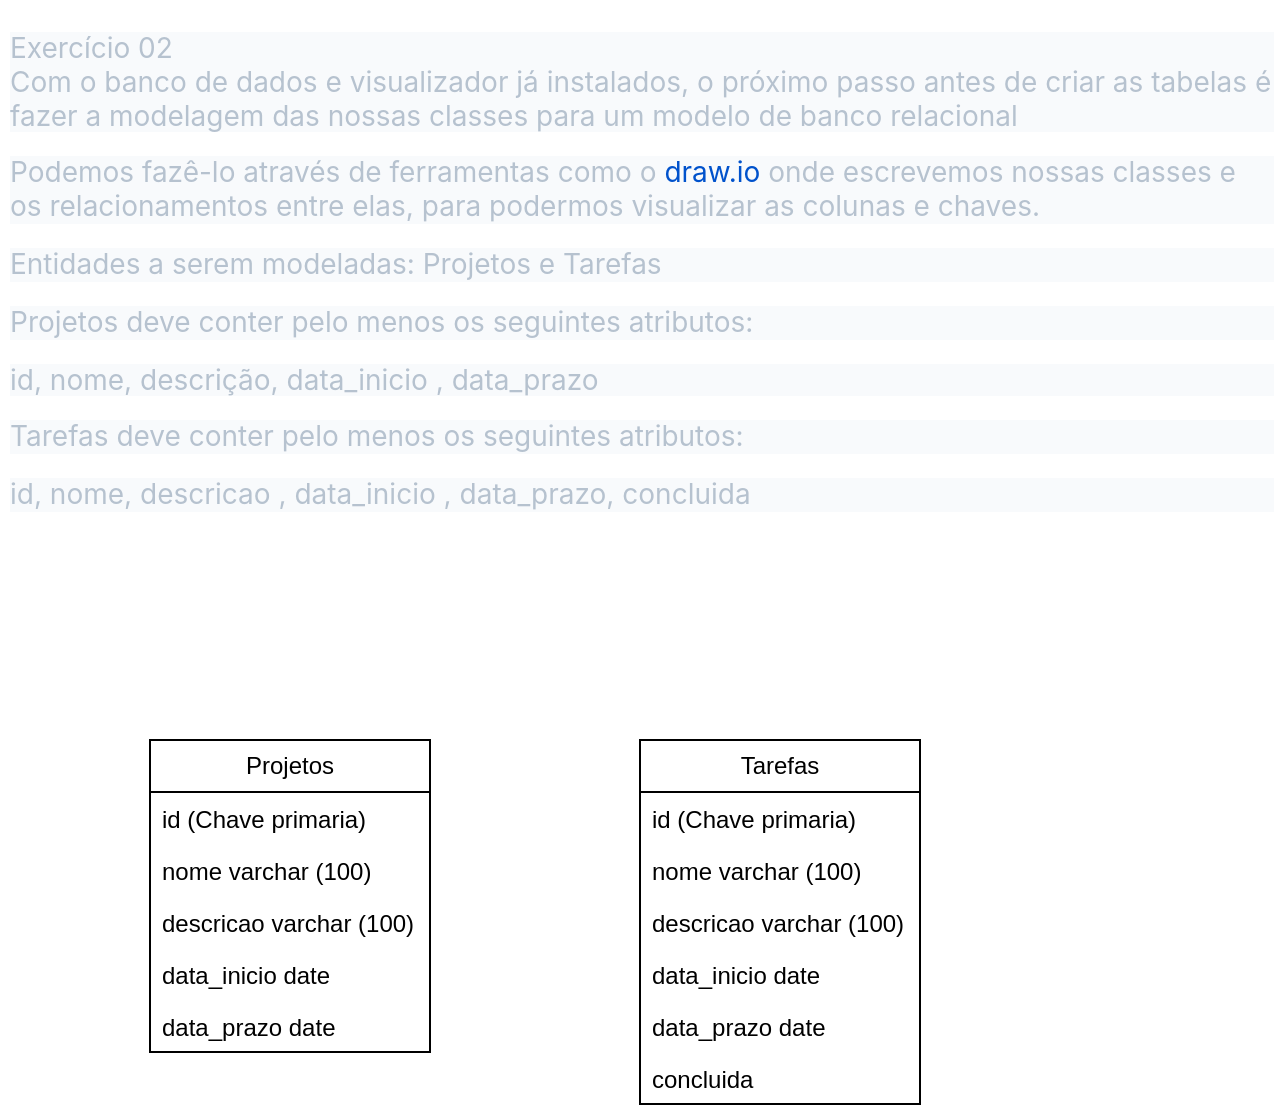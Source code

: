 <mxfile version="21.2.8" type="device">
  <diagram name="Page-1" id="jvJRQ-WAPBSgkZ7VpC8o">
    <mxGraphModel dx="614" dy="740" grid="1" gridSize="10" guides="1" tooltips="1" connect="1" arrows="1" fold="1" page="1" pageScale="1" pageWidth="850" pageHeight="1100" math="0" shadow="0">
      <root>
        <mxCell id="0" />
        <mxCell id="1" parent="0" />
        <mxCell id="bYaYgHfAa9LIXrY7jKHO-1" value="Projetos" style="swimlane;fontStyle=0;childLayout=stackLayout;horizontal=1;startSize=26;fillColor=none;horizontalStack=0;resizeParent=1;resizeParentMax=0;resizeLast=0;collapsible=1;marginBottom=0;whiteSpace=wrap;html=1;" vertex="1" parent="1">
          <mxGeometry x="180" y="400" width="140" height="156" as="geometry" />
        </mxCell>
        <mxCell id="bYaYgHfAa9LIXrY7jKHO-2" value="id (Chave primaria)" style="text;strokeColor=none;fillColor=none;align=left;verticalAlign=top;spacingLeft=4;spacingRight=4;overflow=hidden;rotatable=0;points=[[0,0.5],[1,0.5]];portConstraint=eastwest;whiteSpace=wrap;html=1;" vertex="1" parent="bYaYgHfAa9LIXrY7jKHO-1">
          <mxGeometry y="26" width="140" height="26" as="geometry" />
        </mxCell>
        <mxCell id="bYaYgHfAa9LIXrY7jKHO-11" value="nome varchar (100)" style="text;strokeColor=none;fillColor=none;align=left;verticalAlign=top;spacingLeft=4;spacingRight=4;overflow=hidden;rotatable=0;points=[[0,0.5],[1,0.5]];portConstraint=eastwest;whiteSpace=wrap;html=1;" vertex="1" parent="bYaYgHfAa9LIXrY7jKHO-1">
          <mxGeometry y="52" width="140" height="26" as="geometry" />
        </mxCell>
        <mxCell id="bYaYgHfAa9LIXrY7jKHO-13" value="descricao varchar (100)" style="text;strokeColor=none;fillColor=none;align=left;verticalAlign=top;spacingLeft=4;spacingRight=4;overflow=hidden;rotatable=0;points=[[0,0.5],[1,0.5]];portConstraint=eastwest;whiteSpace=wrap;html=1;" vertex="1" parent="bYaYgHfAa9LIXrY7jKHO-1">
          <mxGeometry y="78" width="140" height="26" as="geometry" />
        </mxCell>
        <mxCell id="bYaYgHfAa9LIXrY7jKHO-12" value="data_inicio date" style="text;strokeColor=none;fillColor=none;align=left;verticalAlign=top;spacingLeft=4;spacingRight=4;overflow=hidden;rotatable=0;points=[[0,0.5],[1,0.5]];portConstraint=eastwest;whiteSpace=wrap;html=1;" vertex="1" parent="bYaYgHfAa9LIXrY7jKHO-1">
          <mxGeometry y="104" width="140" height="26" as="geometry" />
        </mxCell>
        <mxCell id="bYaYgHfAa9LIXrY7jKHO-3" value="data_prazo date" style="text;strokeColor=none;fillColor=none;align=left;verticalAlign=top;spacingLeft=4;spacingRight=4;overflow=hidden;rotatable=0;points=[[0,0.5],[1,0.5]];portConstraint=eastwest;whiteSpace=wrap;html=1;" vertex="1" parent="bYaYgHfAa9LIXrY7jKHO-1">
          <mxGeometry y="130" width="140" height="26" as="geometry" />
        </mxCell>
        <mxCell id="bYaYgHfAa9LIXrY7jKHO-9" value="&lt;h1&gt;&lt;p style=&quot;margin: 0px; color: rgb(182, 194, 207); font-family: -apple-system, BlinkMacSystemFont, &amp;quot;Segoe UI&amp;quot;, Roboto, &amp;quot;Noto Sans&amp;quot;, Ubuntu, &amp;quot;Droid Sans&amp;quot;, &amp;quot;Helvetica Neue&amp;quot;, sans-serif; font-size: 14px; font-weight: 400; background-color: rgba(161, 189, 217, 0.08);&quot; dir=&quot;auto&quot;&gt;Exercício 02&lt;/p&gt;&lt;p style=&quot;margin: 0px; color: rgb(182, 194, 207); font-family: -apple-system, BlinkMacSystemFont, &amp;quot;Segoe UI&amp;quot;, Roboto, &amp;quot;Noto Sans&amp;quot;, Ubuntu, &amp;quot;Droid Sans&amp;quot;, &amp;quot;Helvetica Neue&amp;quot;, sans-serif; font-size: 14px; font-weight: 400; background-color: rgba(161, 189, 217, 0.08);&quot; dir=&quot;auto&quot;&gt;Com o banco de dados e visualizador já instalados, o próximo passo antes de criar as tabelas é fazer a modelagem das nossas classes para um modelo de banco relacional&lt;/p&gt;&lt;p style=&quot;margin: 12px 0px 0px; color: rgb(182, 194, 207); font-family: -apple-system, BlinkMacSystemFont, &amp;quot;Segoe UI&amp;quot;, Roboto, &amp;quot;Noto Sans&amp;quot;, Ubuntu, &amp;quot;Droid Sans&amp;quot;, &amp;quot;Helvetica Neue&amp;quot;, sans-serif; font-size: 14px; font-weight: 400; background-color: rgba(161, 189, 217, 0.08);&quot; dir=&quot;auto&quot;&gt;Podemos fazê-lo através de ferramentas como o&amp;nbsp;&lt;a style=&quot;background-color: initial; color: var(--ds-link,#0052cc); text-decoration-line: none;&quot; rel=&quot;noreferrer ugc nofollow&quot; target=&quot;_blank&quot; title=&quot;‌&quot; href=&quot;http://draw.io/&quot;&gt;draw.io&lt;/a&gt;&amp;nbsp;onde escrevemos nossas classes e os relacionamentos entre elas, para podermos visualizar as colunas e chaves.&lt;/p&gt;&lt;p style=&quot;margin: 12px 0px 0px; color: rgb(182, 194, 207); font-family: -apple-system, BlinkMacSystemFont, &amp;quot;Segoe UI&amp;quot;, Roboto, &amp;quot;Noto Sans&amp;quot;, Ubuntu, &amp;quot;Droid Sans&amp;quot;, &amp;quot;Helvetica Neue&amp;quot;, sans-serif; font-size: 14px; font-weight: 400; background-color: rgba(161, 189, 217, 0.08);&quot; dir=&quot;auto&quot;&gt;Entidades a serem modeladas: Projetos e Tarefas&lt;/p&gt;&lt;p style=&quot;margin: 12px 0px 0px; color: rgb(182, 194, 207); font-family: -apple-system, BlinkMacSystemFont, &amp;quot;Segoe UI&amp;quot;, Roboto, &amp;quot;Noto Sans&amp;quot;, Ubuntu, &amp;quot;Droid Sans&amp;quot;, &amp;quot;Helvetica Neue&amp;quot;, sans-serif; font-size: 14px; font-weight: 400; background-color: rgba(161, 189, 217, 0.08);&quot; dir=&quot;auto&quot;&gt;Projetos deve conter pelo menos os seguintes atributos:&lt;/p&gt;&lt;p style=&quot;margin: 12px 0px 0px; color: rgb(182, 194, 207); font-family: -apple-system, BlinkMacSystemFont, &amp;quot;Segoe UI&amp;quot;, Roboto, &amp;quot;Noto Sans&amp;quot;, Ubuntu, &amp;quot;Droid Sans&amp;quot;, &amp;quot;Helvetica Neue&amp;quot;, sans-serif; font-size: 14px; font-weight: 400; background-color: rgba(161, 189, 217, 0.08);&quot; dir=&quot;auto&quot;&gt;id, nome, descrição, data_inicio , data_prazo&lt;/p&gt;&lt;p style=&quot;margin: 12px 0px 0px; color: rgb(182, 194, 207); font-family: -apple-system, BlinkMacSystemFont, &amp;quot;Segoe UI&amp;quot;, Roboto, &amp;quot;Noto Sans&amp;quot;, Ubuntu, &amp;quot;Droid Sans&amp;quot;, &amp;quot;Helvetica Neue&amp;quot;, sans-serif; font-size: 14px; font-weight: 400; background-color: rgba(161, 189, 217, 0.08);&quot; dir=&quot;auto&quot;&gt;Tarefas deve conter pelo menos os seguintes atributos:&lt;/p&gt;&lt;p style=&quot;margin: 12px 0px 0px; color: rgb(182, 194, 207); font-family: -apple-system, BlinkMacSystemFont, &amp;quot;Segoe UI&amp;quot;, Roboto, &amp;quot;Noto Sans&amp;quot;, Ubuntu, &amp;quot;Droid Sans&amp;quot;, &amp;quot;Helvetica Neue&amp;quot;, sans-serif; font-size: 14px; font-weight: 400; background-color: rgba(161, 189, 217, 0.08);&quot; dir=&quot;auto&quot;&gt;id, nome, descricao , data_inicio , data_prazo, concluida&lt;/p&gt;&lt;/h1&gt;" style="text;html=1;strokeColor=none;fillColor=none;spacing=5;spacingTop=-20;whiteSpace=wrap;overflow=hidden;rounded=0;" vertex="1" parent="1">
          <mxGeometry x="105" y="40" width="640" height="250" as="geometry" />
        </mxCell>
        <mxCell id="bYaYgHfAa9LIXrY7jKHO-14" value="Tarefas" style="swimlane;fontStyle=0;childLayout=stackLayout;horizontal=1;startSize=26;fillColor=none;horizontalStack=0;resizeParent=1;resizeParentMax=0;resizeLast=0;collapsible=1;marginBottom=0;whiteSpace=wrap;html=1;" vertex="1" parent="1">
          <mxGeometry x="425" y="400" width="140" height="182" as="geometry" />
        </mxCell>
        <mxCell id="bYaYgHfAa9LIXrY7jKHO-15" value="id (Chave primaria)" style="text;strokeColor=none;fillColor=none;align=left;verticalAlign=top;spacingLeft=4;spacingRight=4;overflow=hidden;rotatable=0;points=[[0,0.5],[1,0.5]];portConstraint=eastwest;whiteSpace=wrap;html=1;" vertex="1" parent="bYaYgHfAa9LIXrY7jKHO-14">
          <mxGeometry y="26" width="140" height="26" as="geometry" />
        </mxCell>
        <mxCell id="bYaYgHfAa9LIXrY7jKHO-16" value="nome varchar (100)" style="text;strokeColor=none;fillColor=none;align=left;verticalAlign=top;spacingLeft=4;spacingRight=4;overflow=hidden;rotatable=0;points=[[0,0.5],[1,0.5]];portConstraint=eastwest;whiteSpace=wrap;html=1;" vertex="1" parent="bYaYgHfAa9LIXrY7jKHO-14">
          <mxGeometry y="52" width="140" height="26" as="geometry" />
        </mxCell>
        <mxCell id="bYaYgHfAa9LIXrY7jKHO-17" value="descricao varchar (100)" style="text;strokeColor=none;fillColor=none;align=left;verticalAlign=top;spacingLeft=4;spacingRight=4;overflow=hidden;rotatable=0;points=[[0,0.5],[1,0.5]];portConstraint=eastwest;whiteSpace=wrap;html=1;" vertex="1" parent="bYaYgHfAa9LIXrY7jKHO-14">
          <mxGeometry y="78" width="140" height="26" as="geometry" />
        </mxCell>
        <mxCell id="bYaYgHfAa9LIXrY7jKHO-18" value="data_inicio date" style="text;strokeColor=none;fillColor=none;align=left;verticalAlign=top;spacingLeft=4;spacingRight=4;overflow=hidden;rotatable=0;points=[[0,0.5],[1,0.5]];portConstraint=eastwest;whiteSpace=wrap;html=1;" vertex="1" parent="bYaYgHfAa9LIXrY7jKHO-14">
          <mxGeometry y="104" width="140" height="26" as="geometry" />
        </mxCell>
        <mxCell id="bYaYgHfAa9LIXrY7jKHO-24" value="data_prazo date" style="text;strokeColor=none;fillColor=none;align=left;verticalAlign=top;spacingLeft=4;spacingRight=4;overflow=hidden;rotatable=0;points=[[0,0.5],[1,0.5]];portConstraint=eastwest;whiteSpace=wrap;html=1;" vertex="1" parent="bYaYgHfAa9LIXrY7jKHO-14">
          <mxGeometry y="130" width="140" height="26" as="geometry" />
        </mxCell>
        <mxCell id="bYaYgHfAa9LIXrY7jKHO-22" value="concluida" style="text;strokeColor=none;fillColor=none;align=left;verticalAlign=top;spacingLeft=4;spacingRight=4;overflow=hidden;rotatable=0;points=[[0,0.5],[1,0.5]];portConstraint=eastwest;whiteSpace=wrap;html=1;" vertex="1" parent="bYaYgHfAa9LIXrY7jKHO-14">
          <mxGeometry y="156" width="140" height="26" as="geometry" />
        </mxCell>
      </root>
    </mxGraphModel>
  </diagram>
</mxfile>

